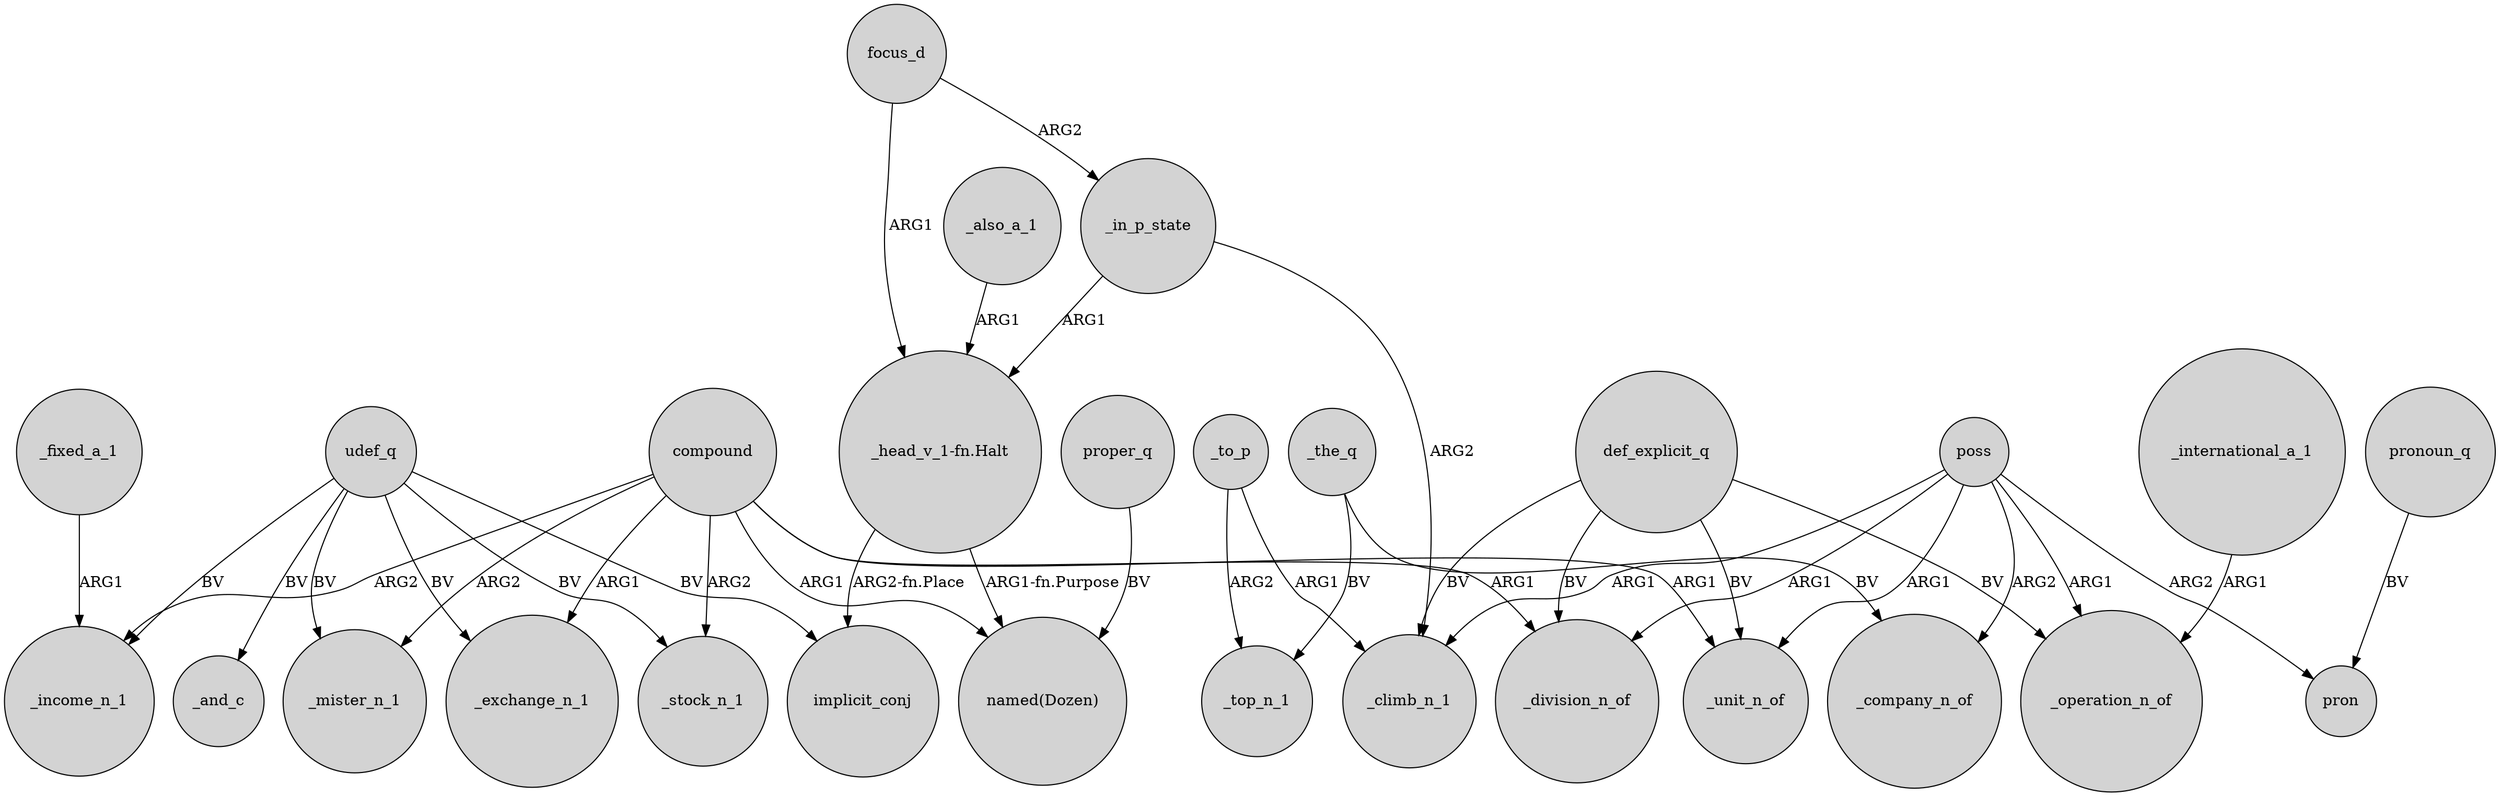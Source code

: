 digraph {
	node [shape=circle style=filled]
	compound -> _mister_n_1 [label=ARG2]
	focus_d -> _in_p_state [label=ARG2]
	"_head_v_1-fn.Halt" -> "named(Dozen)" [label="ARG1-fn.Purpose"]
	_to_p -> _top_n_1 [label=ARG2]
	def_explicit_q -> _division_n_of [label=BV]
	udef_q -> _income_n_1 [label=BV]
	_in_p_state -> _climb_n_1 [label=ARG2]
	proper_q -> "named(Dozen)" [label=BV]
	udef_q -> _exchange_n_1 [label=BV]
	poss -> _operation_n_of [label=ARG1]
	udef_q -> _and_c [label=BV]
	udef_q -> _mister_n_1 [label=BV]
	compound -> _exchange_n_1 [label=ARG1]
	_also_a_1 -> "_head_v_1-fn.Halt" [label=ARG1]
	pronoun_q -> pron [label=BV]
	poss -> _climb_n_1 [label=ARG1]
	_the_q -> _top_n_1 [label=BV]
	poss -> pron [label=ARG2]
	"_head_v_1-fn.Halt" -> implicit_conj [label="ARG2-fn.Place"]
	udef_q -> _stock_n_1 [label=BV]
	def_explicit_q -> _unit_n_of [label=BV]
	poss -> _company_n_of [label=ARG2]
	_to_p -> _climb_n_1 [label=ARG1]
	compound -> _stock_n_1 [label=ARG2]
	_in_p_state -> "_head_v_1-fn.Halt" [label=ARG1]
	compound -> _division_n_of [label=ARG1]
	def_explicit_q -> _operation_n_of [label=BV]
	def_explicit_q -> _climb_n_1 [label=BV]
	focus_d -> "_head_v_1-fn.Halt" [label=ARG1]
	poss -> _division_n_of [label=ARG1]
	_fixed_a_1 -> _income_n_1 [label=ARG1]
	poss -> _unit_n_of [label=ARG1]
	compound -> _unit_n_of [label=ARG1]
	compound -> "named(Dozen)" [label=ARG1]
	compound -> _income_n_1 [label=ARG2]
	_the_q -> _company_n_of [label=BV]
	udef_q -> implicit_conj [label=BV]
	_international_a_1 -> _operation_n_of [label=ARG1]
}
